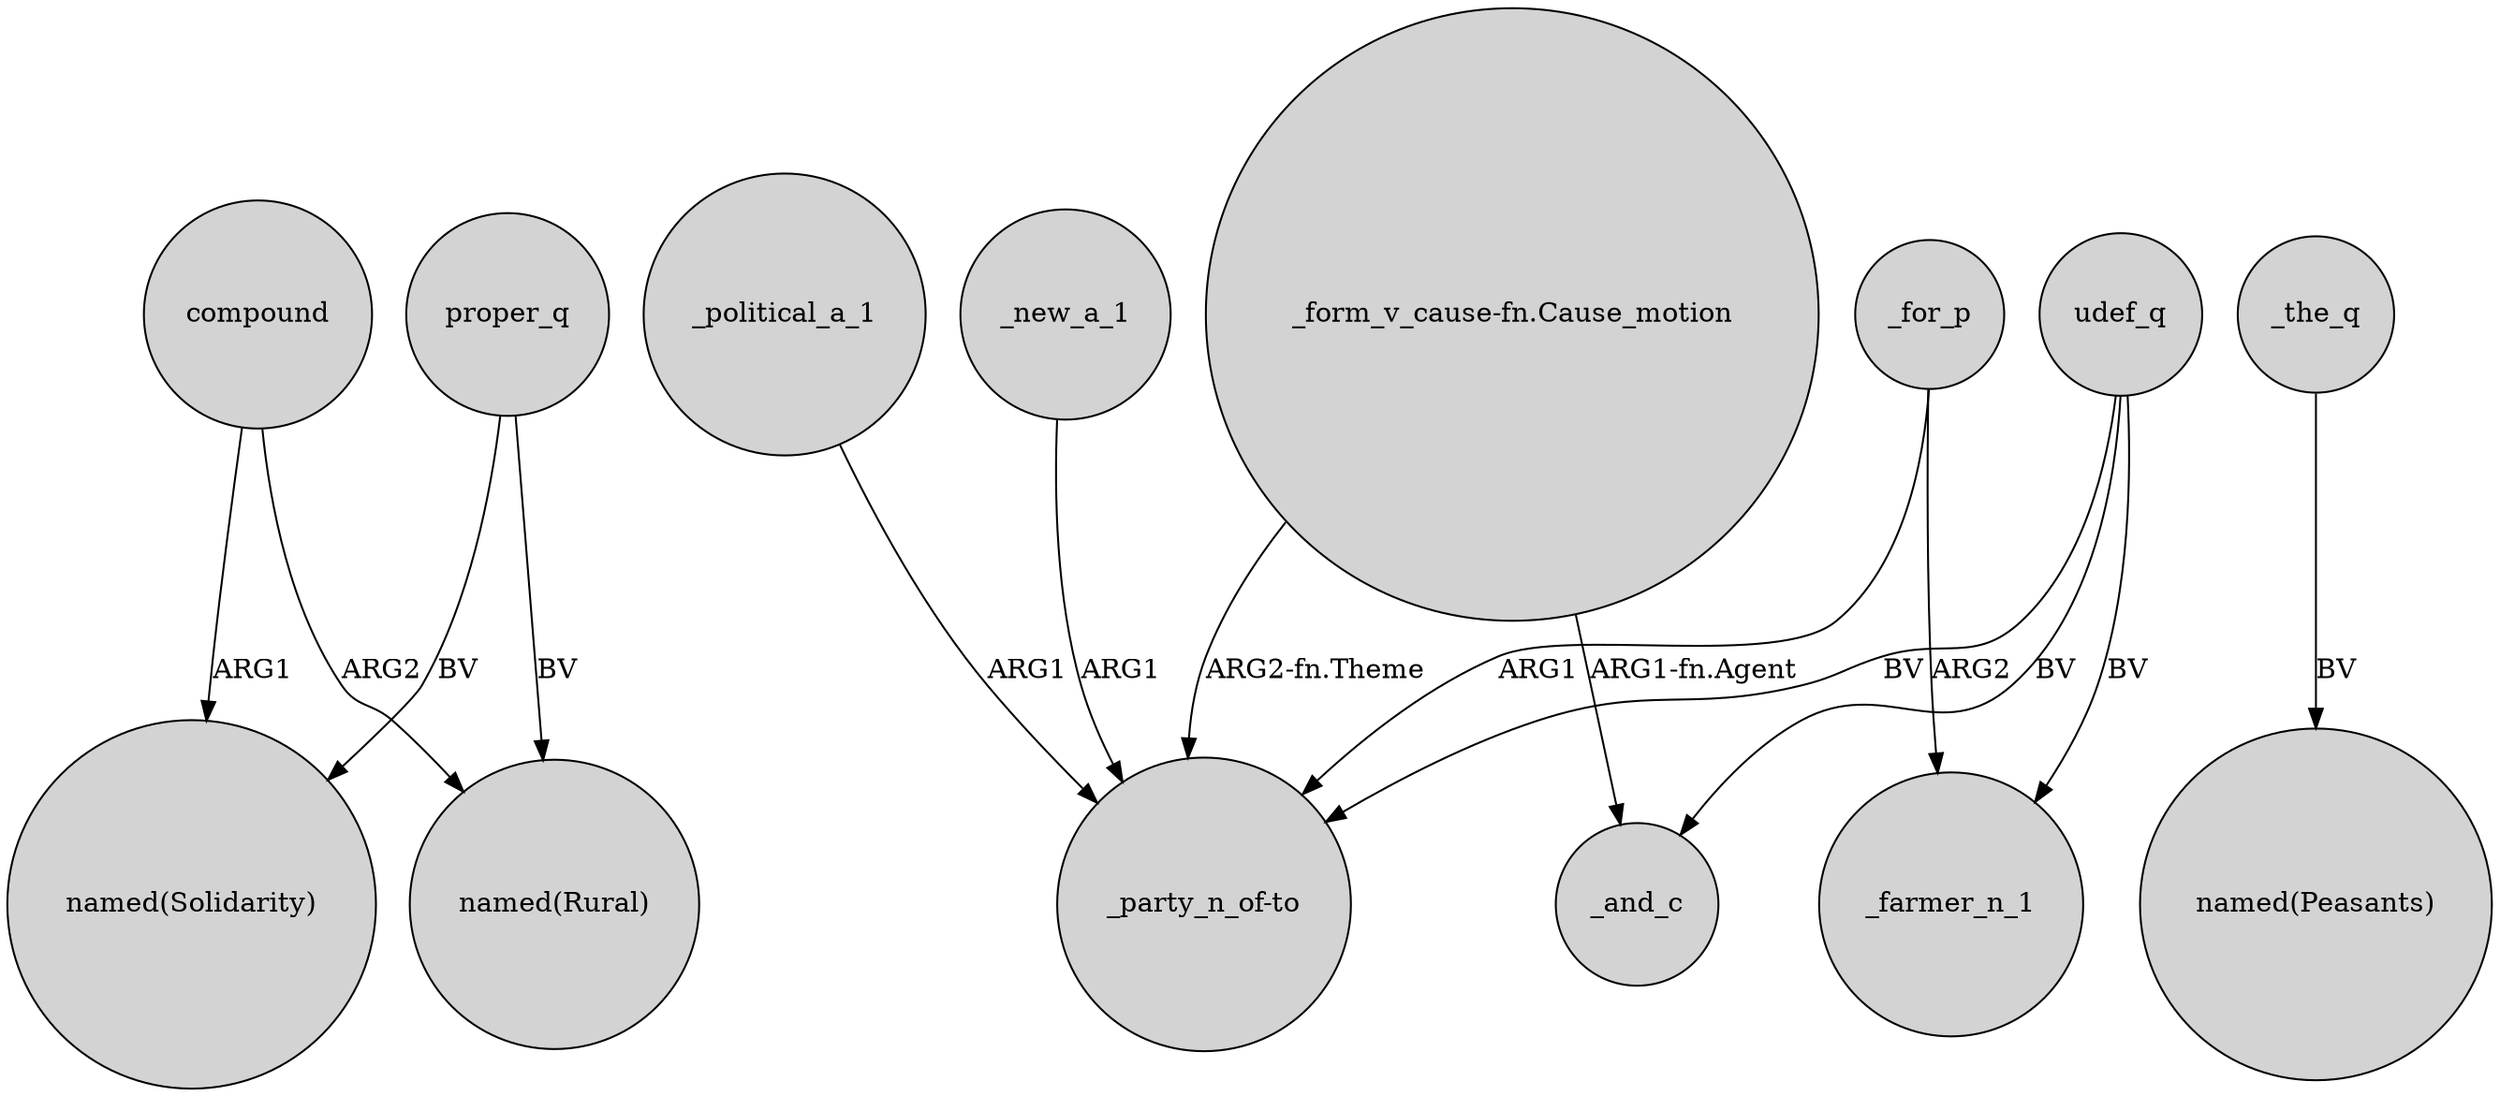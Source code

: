 digraph {
	node [shape=circle style=filled]
	compound -> "named(Solidarity)" [label=ARG1]
	"_form_v_cause-fn.Cause_motion" -> _and_c [label="ARG1-fn.Agent"]
	_political_a_1 -> "_party_n_of-to" [label=ARG1]
	_the_q -> "named(Peasants)" [label=BV]
	_for_p -> _farmer_n_1 [label=ARG2]
	udef_q -> _and_c [label=BV]
	compound -> "named(Rural)" [label=ARG2]
	_new_a_1 -> "_party_n_of-to" [label=ARG1]
	udef_q -> _farmer_n_1 [label=BV]
	udef_q -> "_party_n_of-to" [label=BV]
	_for_p -> "_party_n_of-to" [label=ARG1]
	proper_q -> "named(Rural)" [label=BV]
	proper_q -> "named(Solidarity)" [label=BV]
	"_form_v_cause-fn.Cause_motion" -> "_party_n_of-to" [label="ARG2-fn.Theme"]
}
